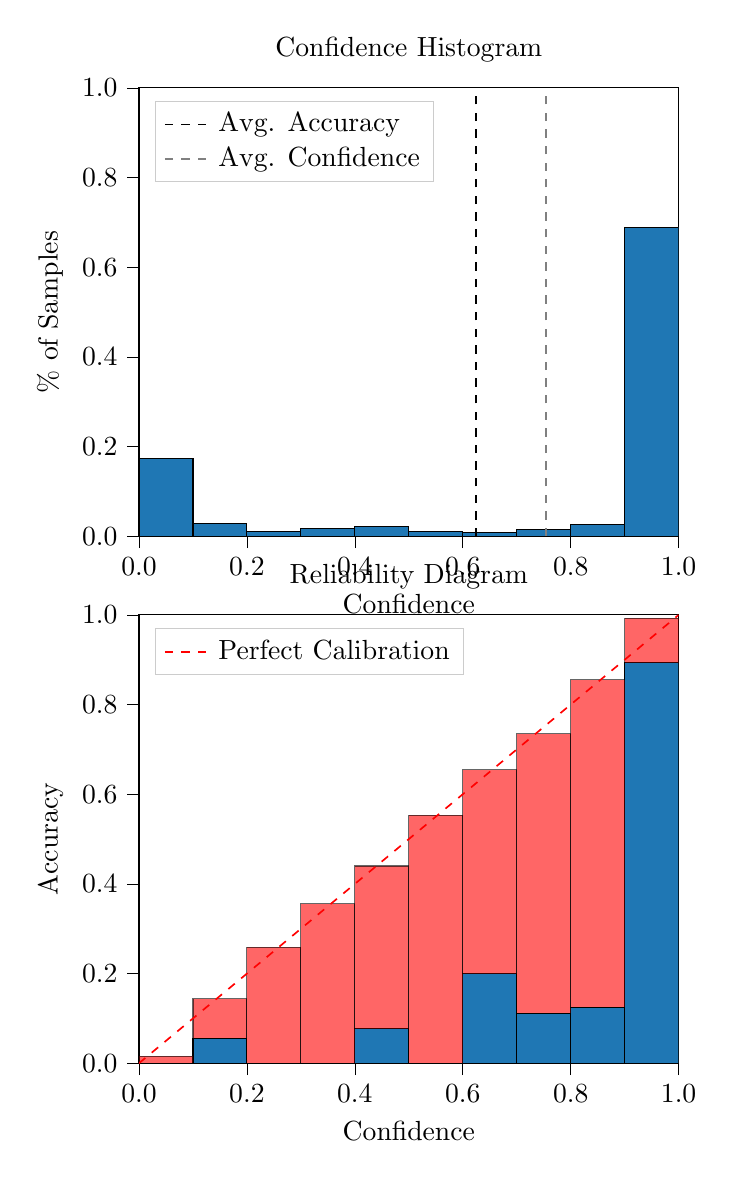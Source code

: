 % This file was created by tikzplotlib v0.9.8.
\begin{tikzpicture}

\definecolor{color0}{rgb}{0.122,0.467,0.706}

\begin{groupplot}[group style={group size=1 by 2}]
\nextgroupplot[
legend cell align={left},
legend style={
  fill opacity=0.8,
  draw opacity=1,
  text opacity=1,
  at={(0.03,0.97)},
  anchor=north west,
  draw=white!80!black
},
tick align=outside,
tick pos=left,
title={Confidence Histogram},
x grid style={white!69.02!black},
xlabel={Confidence},
xmin=0, xmax=1,
xtick style={color=black},
xtick={0,0.2,0.4,0.6,0.8,1},
xticklabels={0.0,0.2,0.4,0.6,0.8,1.0},
y grid style={white!69.02!black},
ylabel={\% of Samples},
ymin=0, ymax=1,
ytick style={color=black},
ytick={0,0.2,0.4,0.6,0.8,1},
yticklabels={0.0,0.2,0.4,0.6,0.8,1.0}
]
\draw[draw=black,fill=color0] (axis cs:-6.939e-18,0) rectangle (axis cs:0.1,0.173);
\draw[draw=black,fill=color0] (axis cs:0.1,0) rectangle (axis cs:0.2,0.029);
\draw[draw=black,fill=color0] (axis cs:0.2,0) rectangle (axis cs:0.3,0.011);
\draw[draw=black,fill=color0] (axis cs:0.3,0) rectangle (axis cs:0.4,0.018);
\draw[draw=black,fill=color0] (axis cs:0.4,0) rectangle (axis cs:0.5,0.021);
\draw[draw=black,fill=color0] (axis cs:0.5,0) rectangle (axis cs:0.6,0.011);
\draw[draw=black,fill=color0] (axis cs:0.6,0) rectangle (axis cs:0.7,0.008);
\draw[draw=black,fill=color0] (axis cs:0.7,0) rectangle (axis cs:0.8,0.014);
\draw[draw=black,fill=color0] (axis cs:0.8,0) rectangle (axis cs:0.9,0.026);
\draw[draw=black,fill=color0] (axis cs:0.9,0) rectangle (axis cs:1,0.689);
\addplot [semithick, black, dashed]
table {%
0.625 0
0.625 1
};
\addlegendentry{Avg. Accuracy}
\addplot [semithick, white!50.196!black, dashed]
table {%
0.754 0
0.754 1
};
\addlegendentry{Avg. Confidence}

\nextgroupplot[
legend cell align={left},
legend style={
  fill opacity=0.8,
  draw opacity=1,
  text opacity=1,
  at={(0.03,0.97)},
  anchor=north west,
  draw=white!80!black
},
tick align=outside,
tick pos=left,
title={Reliability Diagram},
x grid style={white!69.02!black},
xlabel={Confidence},
xmin=0, xmax=1,
xtick style={color=black},
xtick={0,0.2,0.4,0.6,0.8,1},
xticklabels={0.0,0.2,0.4,0.6,0.8,1.0},
y grid style={white!69.02!black},
ylabel={Accuracy},
ymin=0, ymax=1,
ytick style={color=black},
ytick={0,0.2,0.4,0.6,0.8,1},
yticklabels={0.0,0.2,0.4,0.6,0.8,1.0}
]
\draw[draw=black,fill=color0] (axis cs:-6.939e-18,0) rectangle (axis cs:0.1,0);
\draw[draw=black,fill=color0] (axis cs:0.1,0) rectangle (axis cs:0.2,0.056);
\draw[draw=black,fill=color0] (axis cs:0.2,0) rectangle (axis cs:0.3,0);
\draw[draw=black,fill=color0] (axis cs:0.3,0) rectangle (axis cs:0.4,0);
\draw[draw=black,fill=color0] (axis cs:0.4,0) rectangle (axis cs:0.5,0.077);
\draw[draw=black,fill=color0] (axis cs:0.5,0) rectangle (axis cs:0.6,0);
\draw[draw=black,fill=color0] (axis cs:0.6,0) rectangle (axis cs:0.7,0.2);
\draw[draw=black,fill=color0] (axis cs:0.7,0) rectangle (axis cs:0.8,0.111);
\draw[draw=black,fill=color0] (axis cs:0.8,0) rectangle (axis cs:0.9,0.125);
\draw[draw=black,fill=color0] (axis cs:0.9,0) rectangle (axis cs:1,0.893);
\draw[draw=black,fill=red,opacity=0.6] (axis cs:-6.939e-18,0) rectangle (axis cs:0.1,0.016);
\draw[draw=black,fill=red,opacity=0.6] (axis cs:0.1,0.056) rectangle (axis cs:0.2,0.144);
\draw[draw=black,fill=red,opacity=0.6] (axis cs:0.2,0) rectangle (axis cs:0.3,0.259);
\draw[draw=black,fill=red,opacity=0.6] (axis cs:0.3,0) rectangle (axis cs:0.4,0.356);
\draw[draw=black,fill=red,opacity=0.6] (axis cs:0.4,0.077) rectangle (axis cs:0.5,0.44);
\draw[draw=black,fill=red,opacity=0.6] (axis cs:0.5,0) rectangle (axis cs:0.6,0.553);
\draw[draw=black,fill=red,opacity=0.6] (axis cs:0.6,0.2) rectangle (axis cs:0.7,0.655);
\draw[draw=black,fill=red,opacity=0.6] (axis cs:0.7,0.111) rectangle (axis cs:0.8,0.735);
\draw[draw=black,fill=red,opacity=0.6] (axis cs:0.8,0.125) rectangle (axis cs:0.9,0.855);
\draw[draw=black,fill=red,opacity=0.6] (axis cs:0.9,0.893) rectangle (axis cs:1,0.993);
\addplot [semithick, red, dashed]
table {%
0 0
1 1
};
\addlegendentry{Perfect Calibration}
\end{groupplot}

\end{tikzpicture}
